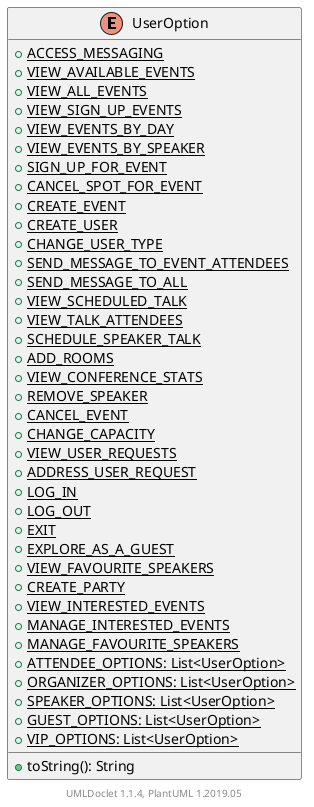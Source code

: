 @startuml

    enum UserOption [[UserOption.html]] {
        {static} +ACCESS_MESSAGING
        {static} +VIEW_AVAILABLE_EVENTS
        {static} +VIEW_ALL_EVENTS
        {static} +VIEW_SIGN_UP_EVENTS
        {static} +VIEW_EVENTS_BY_DAY
        {static} +VIEW_EVENTS_BY_SPEAKER
        {static} +SIGN_UP_FOR_EVENT
        {static} +CANCEL_SPOT_FOR_EVENT
        {static} +CREATE_EVENT
        {static} +CREATE_USER
        {static} +CHANGE_USER_TYPE
        {static} +SEND_MESSAGE_TO_EVENT_ATTENDEES
        {static} +SEND_MESSAGE_TO_ALL
        {static} +VIEW_SCHEDULED_TALK
        {static} +VIEW_TALK_ATTENDEES
        {static} +SCHEDULE_SPEAKER_TALK
        {static} +ADD_ROOMS
        {static} +VIEW_CONFERENCE_STATS
        {static} +REMOVE_SPEAKER
        {static} +CANCEL_EVENT
        {static} +CHANGE_CAPACITY
        {static} +VIEW_USER_REQUESTS
        {static} +ADDRESS_USER_REQUEST
        {static} +LOG_IN
        {static} +LOG_OUT
        {static} +EXIT
        {static} +EXPLORE_AS_A_GUEST
        {static} +VIEW_FAVOURITE_SPEAKERS
        {static} +CREATE_PARTY
        {static} +VIEW_INTERESTED_EVENTS
        {static} +MANAGE_INTERESTED_EVENTS
        {static} +MANAGE_FAVOURITE_SPEAKERS
        {static} +ATTENDEE_OPTIONS: List<UserOption>
        {static} +ORGANIZER_OPTIONS: List<UserOption>
        {static} +SPEAKER_OPTIONS: List<UserOption>
        {static} +GUEST_OPTIONS: List<UserOption>
        {static} +VIP_OPTIONS: List<UserOption>
        +toString(): String
    }


    center footer UMLDoclet 1.1.4, PlantUML 1.2019.05
@enduml
